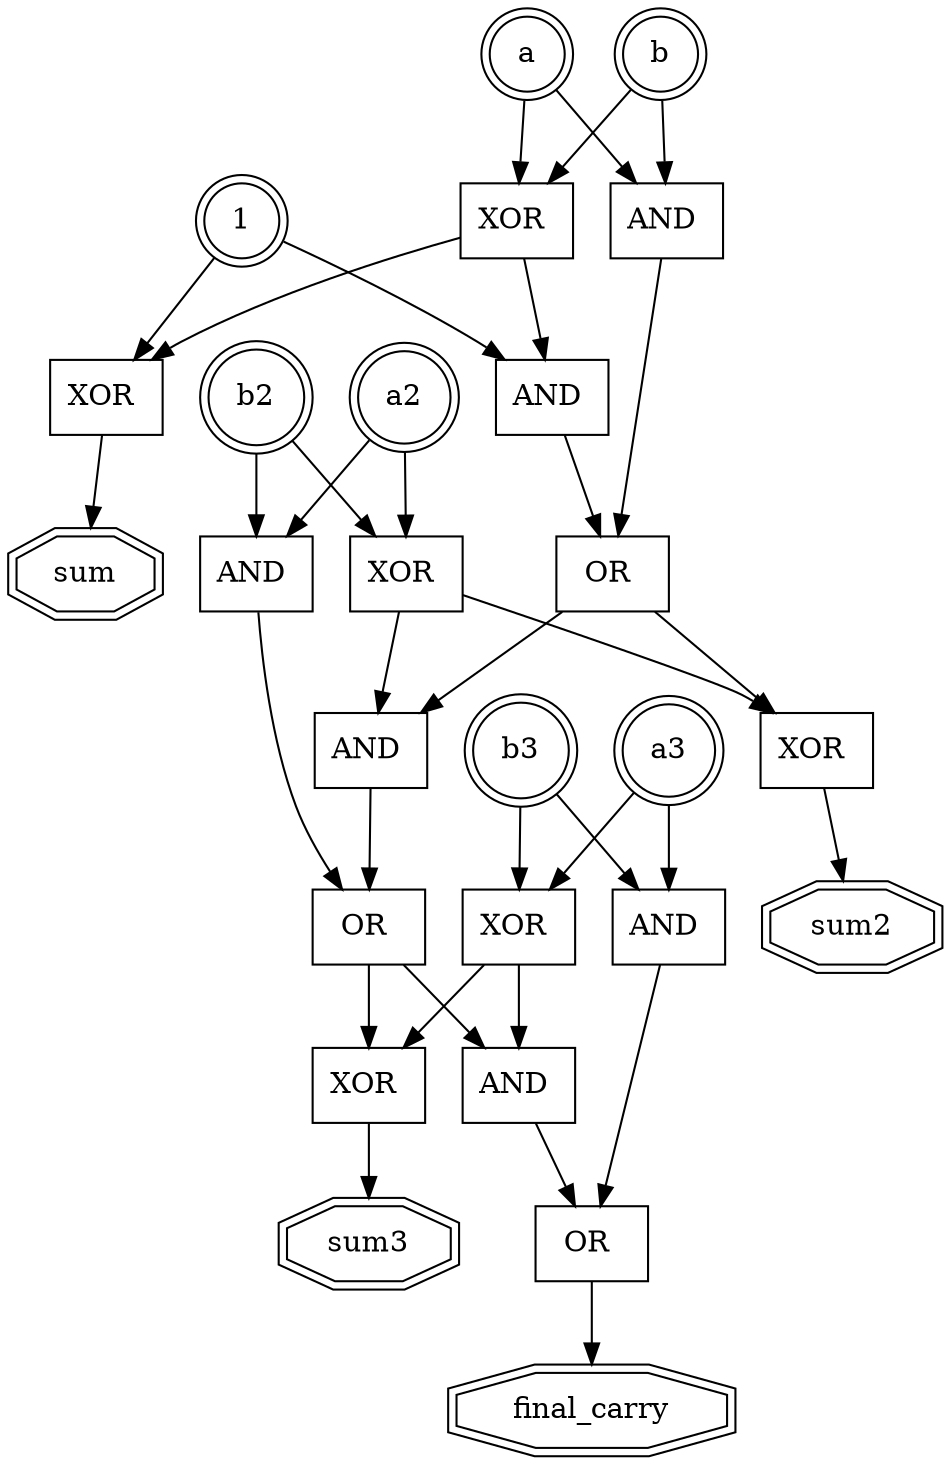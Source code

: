digraph {
	0 [label=a shape=doublecircle]
	1 [label=b shape=doublecircle]
	2 [label=a2 shape=doublecircle]
	3 [label=b2 shape=doublecircle]
	4 [label=a3 shape=doublecircle]
	5 [label=b3 shape=doublecircle]
	6 [label=sum shape=doubleoctagon]
	7 [label=sum2 shape=doubleoctagon]
	8 [label=sum3 shape=doubleoctagon]
	9 [label=final_carry shape=doubleoctagon]
	10 [label=1 shape=doublecircle]
	11 [label="XOR " shape=rectangle]
	0 -> 11
	1 -> 11
	12 [label="AND " shape=rectangle]
	0 -> 12
	1 -> 12
	13 [label="XOR " shape=rectangle]
	11 -> 13
	10 -> 13
	13 -> 6
	14 [label="AND " shape=rectangle]
	11 -> 14
	10 -> 14
	15 [label="OR " shape=rectangle]
	12 -> 15
	14 -> 15
	16 [label="XOR " shape=rectangle]
	2 -> 16
	3 -> 16
	17 [label="AND " shape=rectangle]
	2 -> 17
	3 -> 17
	18 [label="XOR " shape=rectangle]
	16 -> 18
	15 -> 18
	18 -> 7
	19 [label="AND " shape=rectangle]
	16 -> 19
	15 -> 19
	20 [label="OR " shape=rectangle]
	17 -> 20
	19 -> 20
	21 [label="XOR " shape=rectangle]
	4 -> 21
	5 -> 21
	22 [label="AND " shape=rectangle]
	4 -> 22
	5 -> 22
	23 [label="XOR " shape=rectangle]
	21 -> 23
	20 -> 23
	23 -> 8
	24 [label="AND " shape=rectangle]
	21 -> 24
	20 -> 24
	25 [label="OR " shape=rectangle]
	22 -> 25
	24 -> 25
	25 -> 9
}
